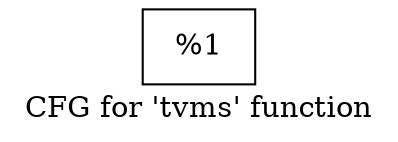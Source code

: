 digraph "CFG for 'tvms' function" {
	label="CFG for 'tvms' function";

	Node0x10b83d0 [shape=record,label="{%1}"];
}
